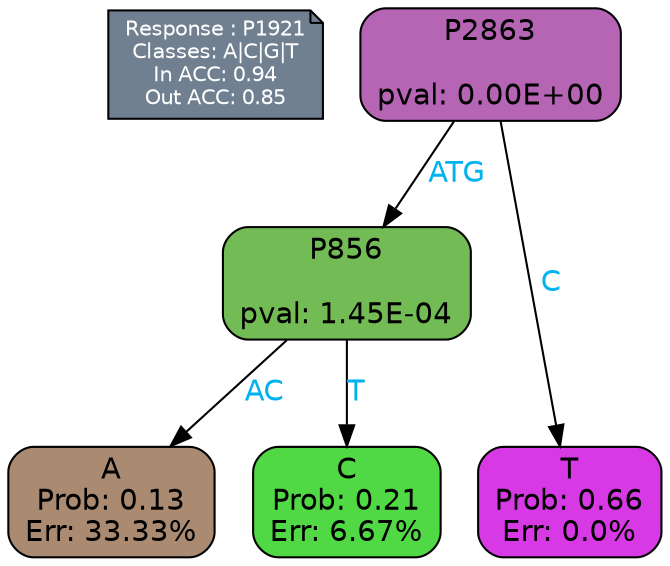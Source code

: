 digraph Tree {
node [shape=box, style="filled, rounded", color="black", fontname=helvetica] ;
graph [ranksep=equally, splines=polylines, bgcolor=transparent, dpi=600] ;
edge [fontname=helvetica] ;
LEGEND [label="Response : P1921
Classes: A|C|G|T
In ACC: 0.94
Out ACC: 0.85
",shape=note,align=left,style=filled,fillcolor="slategray",fontcolor="white",fontsize=10];1 [label="P2863

pval: 0.00E+00", fillcolor="#b565b4"] ;
2 [label="P856

pval: 1.45E-04", fillcolor="#72bb55"] ;
3 [label="A
Prob: 0.13
Err: 33.33%", fillcolor="#ab8a72"] ;
4 [label="C
Prob: 0.21
Err: 6.67%", fillcolor="#50d944"] ;
5 [label="T
Prob: 0.66
Err: 0.0%", fillcolor="#d739e5"] ;
1 -> 2 [label="ATG",fontcolor=deepskyblue2] ;
1 -> 5 [label="C",fontcolor=deepskyblue2] ;
2 -> 3 [label="AC",fontcolor=deepskyblue2] ;
2 -> 4 [label="T",fontcolor=deepskyblue2] ;
{rank = same; 3;4;5;}{rank = same; LEGEND;1;}}